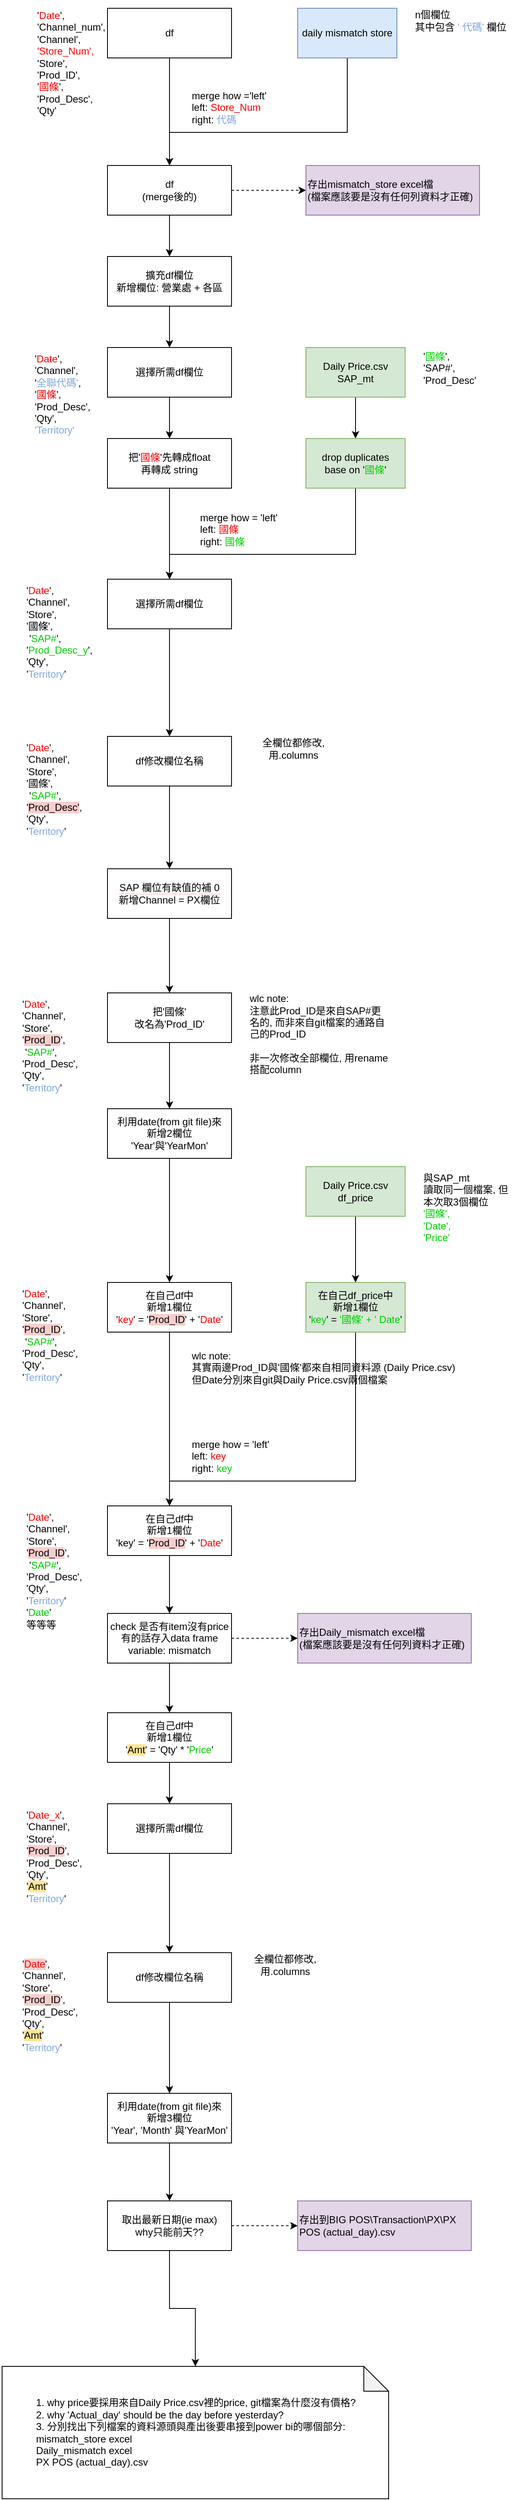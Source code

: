 <mxfile version="15.6.2" type="github">
  <diagram id="zrbfAotFL-TyWPudBQgr" name="Page-1">
    <mxGraphModel dx="782" dy="436" grid="1" gridSize="10" guides="1" tooltips="1" connect="1" arrows="1" fold="1" page="1" pageScale="1" pageWidth="850" pageHeight="1100" math="0" shadow="0">
      <root>
        <mxCell id="0" />
        <mxCell id="1" parent="0" />
        <mxCell id="fdrqG4z9VUzHYd8aUHgG-7" style="edgeStyle=orthogonalEdgeStyle;rounded=0;orthogonalLoop=1;jettySize=auto;html=1;entryX=0.5;entryY=0;entryDx=0;entryDy=0;fontSize=12;fontColor=#FF0000;" parent="1" source="fdrqG4z9VUzHYd8aUHgG-1" target="fdrqG4z9VUzHYd8aUHgG-3" edge="1">
          <mxGeometry relative="1" as="geometry" />
        </mxCell>
        <mxCell id="fdrqG4z9VUzHYd8aUHgG-1" value="&lt;blockquote&gt;df&lt;/blockquote&gt;" style="rounded=0;whiteSpace=wrap;html=1;" parent="1" vertex="1">
          <mxGeometry x="220" y="10" width="150" height="60" as="geometry" />
        </mxCell>
        <mxCell id="fdrqG4z9VUzHYd8aUHgG-18" style="edgeStyle=orthogonalEdgeStyle;rounded=0;orthogonalLoop=1;jettySize=auto;html=1;fontSize=12;fontColor=#000000;endArrow=classic;endFill=1;" parent="1" source="fdrqG4z9VUzHYd8aUHgG-2" target="fdrqG4z9VUzHYd8aUHgG-3" edge="1">
          <mxGeometry relative="1" as="geometry">
            <Array as="points">
              <mxPoint x="510" y="160" />
              <mxPoint x="295" y="160" />
            </Array>
          </mxGeometry>
        </mxCell>
        <mxCell id="fdrqG4z9VUzHYd8aUHgG-2" value="daily mismatch store" style="rounded=0;whiteSpace=wrap;html=1;fillColor=#dae8fc;strokeColor=#6c8ebf;" parent="1" vertex="1">
          <mxGeometry x="450" y="10" width="120" height="60" as="geometry" />
        </mxCell>
        <mxCell id="fdrqG4z9VUzHYd8aUHgG-12" style="edgeStyle=orthogonalEdgeStyle;rounded=0;orthogonalLoop=1;jettySize=auto;html=1;fontSize=12;fontColor=#000000;endArrow=classic;endFill=1;dashed=1;" parent="1" source="fdrqG4z9VUzHYd8aUHgG-3" target="fdrqG4z9VUzHYd8aUHgG-11" edge="1">
          <mxGeometry relative="1" as="geometry" />
        </mxCell>
        <mxCell id="fdrqG4z9VUzHYd8aUHgG-16" style="edgeStyle=orthogonalEdgeStyle;rounded=0;orthogonalLoop=1;jettySize=auto;html=1;entryX=0.5;entryY=0;entryDx=0;entryDy=0;fontSize=12;fontColor=#000000;endArrow=classic;endFill=1;" parent="1" source="fdrqG4z9VUzHYd8aUHgG-3" target="fdrqG4z9VUzHYd8aUHgG-15" edge="1">
          <mxGeometry relative="1" as="geometry" />
        </mxCell>
        <mxCell id="fdrqG4z9VUzHYd8aUHgG-3" value="df&lt;br&gt;(merge後的)" style="rounded=0;whiteSpace=wrap;html=1;" parent="1" vertex="1">
          <mxGeometry x="220" y="200" width="150" height="60" as="geometry" />
        </mxCell>
        <mxCell id="fdrqG4z9VUzHYd8aUHgG-4" value="&lt;blockquote&gt;&lt;font style=&quot;font-size: 12px&quot;&gt;&lt;font style=&quot;font-weight: normal ; font-size: 12px&quot;&gt;&#39;&lt;font color=&quot;#ff0000&quot;&gt;Date&lt;/font&gt;&#39;,&amp;nbsp;&lt;br&gt;&lt;/font&gt;&lt;/font&gt;&lt;font style=&quot;font-size: 12px&quot;&gt;&lt;font style=&quot;font-weight: normal ; font-size: 12px&quot;&gt;&#39;Channel_num&#39;,&lt;br&gt;&lt;/font&gt;&lt;/font&gt;&lt;font style=&quot;font-weight: normal ; font-size: 12px&quot;&gt;&#39;Channel&#39;,&lt;br&gt;&lt;/font&gt;&lt;font style=&quot;font-weight: normal ; font-size: 12px&quot;&gt;&lt;font color=&quot;#ff0000&quot;&gt;&#39;Store_Num&#39;,&lt;/font&gt;&lt;br&gt;&lt;/font&gt;&lt;font style=&quot;font-weight: normal ; font-size: 12px&quot;&gt;&#39;Store&#39;,&lt;br&gt;&lt;/font&gt;&lt;font style=&quot;font-weight: normal ; font-size: 12px&quot;&gt;&#39;Prod_ID&#39;,&lt;br&gt;&lt;/font&gt;&lt;font style=&quot;font-weight: normal ; font-size: 12px&quot;&gt;&#39;&lt;font color=&quot;#ff0000&quot;&gt;國條&lt;/font&gt;&#39;,&lt;br&gt;&lt;/font&gt;&lt;font style=&quot;font-weight: normal ; font-size: 12px&quot;&gt;&#39;Prod_Desc&#39;,&lt;br&gt;&lt;/font&gt;&lt;font style=&quot;font-weight: normal ; font-size: 12px&quot;&gt;&#39;Qty&#39;&lt;/font&gt;&lt;/blockquote&gt;" style="text;html=1;strokeColor=none;fillColor=none;spacing=5;spacingTop=-20;whiteSpace=wrap;overflow=hidden;rounded=0;align=left;" parent="1" vertex="1">
          <mxGeometry x="90" y="10" width="190" height="140" as="geometry" />
        </mxCell>
        <mxCell id="fdrqG4z9VUzHYd8aUHgG-9" value="merge how =&#39;left&#39;&lt;br&gt;left: &lt;font color=&quot;#ff0000&quot;&gt;Store_Num&lt;/font&gt;&amp;nbsp;&lt;br&gt;right: &lt;font color=&quot;#7ea6e0&quot;&gt;代碼&lt;/font&gt;" style="text;html=1;strokeColor=none;fillColor=none;align=left;verticalAlign=middle;whiteSpace=wrap;rounded=0;fontSize=12;fontColor=#000000;labelBackgroundColor=default;" parent="1" vertex="1">
          <mxGeometry x="320" y="110" width="130" height="40" as="geometry" />
        </mxCell>
        <mxCell id="fdrqG4z9VUzHYd8aUHgG-11" value="存出mismatch_store excel檔&lt;br&gt;(檔案應該要是沒有任何列資料才正確)" style="rounded=0;whiteSpace=wrap;html=1;fontFamily=Helvetica;fontSize=12;align=left;strokeColor=#9673a6;fillColor=#e1d5e7;" parent="1" vertex="1">
          <mxGeometry x="460" y="200" width="210" height="60" as="geometry" />
        </mxCell>
        <mxCell id="fdrqG4z9VUzHYd8aUHgG-24" style="edgeStyle=orthogonalEdgeStyle;rounded=0;orthogonalLoop=1;jettySize=auto;html=1;entryX=0.5;entryY=0;entryDx=0;entryDy=0;fontSize=12;fontColor=#FF0000;endArrow=classic;endFill=1;" parent="1" source="fdrqG4z9VUzHYd8aUHgG-15" target="fdrqG4z9VUzHYd8aUHgG-23" edge="1">
          <mxGeometry relative="1" as="geometry" />
        </mxCell>
        <mxCell id="fdrqG4z9VUzHYd8aUHgG-15" value="擴充df欄位&lt;br&gt;新增欄位: 營業處 + 各區" style="rounded=0;whiteSpace=wrap;html=1;labelBackgroundColor=default;fontSize=12;fontColor=#000000;align=center;" parent="1" vertex="1">
          <mxGeometry x="220" y="310" width="150" height="60" as="geometry" />
        </mxCell>
        <mxCell id="fdrqG4z9VUzHYd8aUHgG-22" value="n個欄位&lt;br&gt;其中包含 &lt;font color=&quot;#7ea6e0&quot;&gt;&#39; 代碼&#39;&lt;/font&gt; 欄位" style="text;html=1;strokeColor=none;fillColor=none;align=left;verticalAlign=middle;whiteSpace=wrap;rounded=0;labelBackgroundColor=default;fontSize=12;fontColor=#000000;" parent="1" vertex="1">
          <mxGeometry x="590" y="10" width="140" height="30" as="geometry" />
        </mxCell>
        <mxCell id="fdrqG4z9VUzHYd8aUHgG-33" style="edgeStyle=orthogonalEdgeStyle;rounded=0;orthogonalLoop=1;jettySize=auto;html=1;fontSize=12;fontColor=#000000;endArrow=classic;endFill=1;" parent="1" source="fdrqG4z9VUzHYd8aUHgG-23" target="fdrqG4z9VUzHYd8aUHgG-32" edge="1">
          <mxGeometry relative="1" as="geometry" />
        </mxCell>
        <mxCell id="fdrqG4z9VUzHYd8aUHgG-23" value="&lt;font color=&quot;#000000&quot;&gt;選擇所需df欄位&lt;br&gt;&lt;/font&gt;" style="rounded=0;whiteSpace=wrap;html=1;labelBackgroundColor=default;fontSize=12;fontColor=#FF0000;align=center;" parent="1" vertex="1">
          <mxGeometry x="220" y="420" width="150" height="60" as="geometry" />
        </mxCell>
        <mxCell id="fdrqG4z9VUzHYd8aUHgG-27" value="&#39;&lt;font color=&quot;#ff0000&quot;&gt;Date&lt;/font&gt;&#39;, &#39;Channel&#39;, &#39;&lt;font color=&quot;#7ea6e0&quot;&gt;全聯代碼&#39;&lt;/font&gt;, &#39;&lt;font color=&quot;#ff0000&quot;&gt;國條&lt;/font&gt;&#39;, &#39;Prod_Desc&#39;, &#39;Qty&#39;, &lt;font color=&quot;#7ea6e0&quot;&gt;&#39;Territory&#39;&lt;/font&gt;" style="text;html=1;strokeColor=none;fillColor=none;align=left;verticalAlign=top;whiteSpace=wrap;rounded=0;labelBackgroundColor=default;fontSize=12;fontColor=#000000;" parent="1" vertex="1">
          <mxGeometry x="130" y="420" width="60" height="130" as="geometry" />
        </mxCell>
        <mxCell id="fdrqG4z9VUzHYd8aUHgG-31" style="edgeStyle=orthogonalEdgeStyle;rounded=0;orthogonalLoop=1;jettySize=auto;html=1;entryX=0.5;entryY=0;entryDx=0;entryDy=0;fontSize=12;fontColor=#000000;endArrow=classic;endFill=1;" parent="1" source="fdrqG4z9VUzHYd8aUHgG-28" target="fdrqG4z9VUzHYd8aUHgG-30" edge="1">
          <mxGeometry relative="1" as="geometry" />
        </mxCell>
        <mxCell id="fdrqG4z9VUzHYd8aUHgG-28" value="&lt;font&gt;Daily Price.csv&lt;br&gt;&lt;/font&gt;&lt;div&gt;&lt;span&gt;&lt;font&gt;SAP_mt&lt;/font&gt;&lt;/span&gt;&lt;/div&gt;" style="rounded=0;whiteSpace=wrap;html=1;labelBackgroundColor=none;fontSize=12;align=center;verticalAlign=middle;strokeColor=#82b366;fillColor=#d5e8d4;fontColor=#000000;" parent="1" vertex="1">
          <mxGeometry x="460" y="420" width="120" height="60" as="geometry" />
        </mxCell>
        <mxCell id="fdrqG4z9VUzHYd8aUHgG-29" value="&#39;&lt;font color=&quot;#00cc00&quot;&gt;國條&lt;/font&gt;&#39;, &#39;SAP#&#39;, &#39;Prod_Desc&#39;" style="text;html=1;strokeColor=none;fillColor=none;align=left;verticalAlign=middle;whiteSpace=wrap;rounded=0;labelBackgroundColor=none;fontSize=12;fontColor=#000000;" parent="1" vertex="1">
          <mxGeometry x="600" y="430" width="60" height="30" as="geometry" />
        </mxCell>
        <mxCell id="fdrqG4z9VUzHYd8aUHgG-37" style="edgeStyle=orthogonalEdgeStyle;rounded=0;orthogonalLoop=1;jettySize=auto;html=1;fontSize=12;fontColor=#FF0000;endArrow=classic;endFill=1;entryX=0.5;entryY=0;entryDx=0;entryDy=0;" parent="1" source="fdrqG4z9VUzHYd8aUHgG-30" target="fdrqG4z9VUzHYd8aUHgG-34" edge="1">
          <mxGeometry relative="1" as="geometry">
            <mxPoint x="520" y="680.0" as="targetPoint" />
            <Array as="points">
              <mxPoint x="520" y="670" />
              <mxPoint x="295" y="670" />
            </Array>
          </mxGeometry>
        </mxCell>
        <mxCell id="fdrqG4z9VUzHYd8aUHgG-30" value="drop duplicates&lt;br&gt;base on &#39;&lt;font color=&quot;#00cc00&quot;&gt;國條&lt;/font&gt;&#39;" style="rounded=0;whiteSpace=wrap;html=1;labelBackgroundColor=none;fontSize=12;strokeColor=#82b366;align=center;verticalAlign=middle;fillColor=#d5e8d4;" parent="1" vertex="1">
          <mxGeometry x="460" y="530" width="120" height="60" as="geometry" />
        </mxCell>
        <mxCell id="fdrqG4z9VUzHYd8aUHgG-36" style="edgeStyle=orthogonalEdgeStyle;rounded=0;orthogonalLoop=1;jettySize=auto;html=1;entryX=0.5;entryY=0;entryDx=0;entryDy=0;fontSize=12;fontColor=#FF0000;endArrow=classic;endFill=1;" parent="1" source="fdrqG4z9VUzHYd8aUHgG-32" target="fdrqG4z9VUzHYd8aUHgG-34" edge="1">
          <mxGeometry relative="1" as="geometry" />
        </mxCell>
        <mxCell id="fdrqG4z9VUzHYd8aUHgG-32" value="&lt;font color=&quot;#000000&quot;&gt;把&#39;&lt;/font&gt;&lt;font color=&quot;#ff0000&quot;&gt;國條&lt;/font&gt;&lt;font color=&quot;#000000&quot;&gt;&#39;先轉成float&lt;br&gt;再轉成 string&lt;/font&gt;" style="rounded=0;whiteSpace=wrap;html=1;labelBackgroundColor=none;fontSize=12;fontColor=#00CC00;strokeColor=default;align=center;verticalAlign=middle;" parent="1" vertex="1">
          <mxGeometry x="220" y="530" width="150" height="60" as="geometry" />
        </mxCell>
        <mxCell id="fdrqG4z9VUzHYd8aUHgG-43" style="edgeStyle=orthogonalEdgeStyle;rounded=0;orthogonalLoop=1;jettySize=auto;html=1;fontSize=12;fontColor=#7EA6E0;endArrow=classic;endFill=1;" parent="1" source="fdrqG4z9VUzHYd8aUHgG-34" target="fdrqG4z9VUzHYd8aUHgG-42" edge="1">
          <mxGeometry relative="1" as="geometry" />
        </mxCell>
        <mxCell id="fdrqG4z9VUzHYd8aUHgG-34" value="&lt;span style=&quot;color: rgb(0 , 0 , 0)&quot;&gt;選擇所需df欄位&lt;/span&gt;" style="rounded=0;whiteSpace=wrap;html=1;labelBackgroundColor=none;fontSize=12;fontColor=#FF0000;strokeColor=default;align=center;verticalAlign=middle;" parent="1" vertex="1">
          <mxGeometry x="220" y="700" width="150" height="60" as="geometry" />
        </mxCell>
        <mxCell id="fdrqG4z9VUzHYd8aUHgG-35" value="merge how = &#39;left&#39;&lt;br&gt;left: &lt;font color=&quot;#ff0000&quot;&gt;國條&lt;/font&gt;&amp;nbsp;&lt;br&gt;right: &lt;font color=&quot;#00cc00&quot;&gt;國條&lt;/font&gt;" style="text;html=1;strokeColor=none;fillColor=none;align=left;verticalAlign=middle;whiteSpace=wrap;rounded=0;fontSize=12;fontColor=#000000;labelBackgroundColor=default;" parent="1" vertex="1">
          <mxGeometry x="330" y="620" width="130" height="40" as="geometry" />
        </mxCell>
        <mxCell id="fdrqG4z9VUzHYd8aUHgG-38" value="&lt;div&gt;&lt;font color=&quot;#000000&quot;&gt;&#39;&lt;/font&gt;&lt;font color=&quot;#ff0000&quot;&gt;Date&lt;/font&gt;&lt;font color=&quot;#000000&quot;&gt;&#39;, &#39;Channel&#39;, &#39;Store&#39;,&lt;/font&gt;&lt;/div&gt;&lt;div&gt;&lt;font color=&quot;#000000&quot;&gt;&#39;國條&#39;,&lt;/font&gt;&lt;span style=&quot;color: rgb(0 , 0 , 0)&quot;&gt;&amp;nbsp; &amp;nbsp; &amp;nbsp; &amp;nbsp;&#39;&lt;/span&gt;SAP#&lt;span style=&quot;color: rgb(0 , 0 , 0)&quot;&gt;&#39;, &#39;&lt;/span&gt;Prod_Desc_y&lt;span style=&quot;color: rgb(0 , 0 , 0)&quot;&gt;&#39;, &#39;Qty&#39;,&lt;/span&gt;&lt;/div&gt;&lt;div&gt;&lt;span style=&quot;color: rgb(0 , 0 , 0)&quot;&gt;&#39;&lt;/span&gt;&lt;font color=&quot;#7ea6e0&quot;&gt;Territory&lt;/font&gt;&lt;span style=&quot;color: rgb(0 , 0 , 0)&quot;&gt;&#39;&lt;/span&gt;&lt;/div&gt;" style="text;html=1;strokeColor=none;fillColor=none;align=left;verticalAlign=top;whiteSpace=wrap;rounded=0;labelBackgroundColor=none;fontSize=12;fontColor=#00CC00;" parent="1" vertex="1">
          <mxGeometry x="120" y="700" width="90" height="130" as="geometry" />
        </mxCell>
        <mxCell id="fdrqG4z9VUzHYd8aUHgG-46" style="edgeStyle=orthogonalEdgeStyle;rounded=0;orthogonalLoop=1;jettySize=auto;html=1;entryX=0.5;entryY=0;entryDx=0;entryDy=0;fontSize=12;fontColor=#000000;endArrow=classic;endFill=1;" parent="1" source="fdrqG4z9VUzHYd8aUHgG-42" target="fdrqG4z9VUzHYd8aUHgG-45" edge="1">
          <mxGeometry relative="1" as="geometry" />
        </mxCell>
        <mxCell id="fdrqG4z9VUzHYd8aUHgG-42" value="&lt;span style=&quot;color: rgb(0 , 0 , 0)&quot;&gt;df修改欄位名稱&lt;/span&gt;" style="rounded=0;whiteSpace=wrap;html=1;labelBackgroundColor=none;fontSize=12;fontColor=#FF0000;strokeColor=default;align=center;verticalAlign=middle;" parent="1" vertex="1">
          <mxGeometry x="220" y="890" width="150" height="60" as="geometry" />
        </mxCell>
        <mxCell id="fdrqG4z9VUzHYd8aUHgG-44" value="&lt;div&gt;&lt;font color=&quot;#000000&quot;&gt;&#39;&lt;/font&gt;&lt;font color=&quot;#ff0000&quot;&gt;Date&lt;/font&gt;&lt;font color=&quot;#000000&quot;&gt;&#39;, &#39;Channel&#39;, &#39;Store&#39;,&lt;/font&gt;&lt;/div&gt;&lt;div&gt;&lt;font color=&quot;#000000&quot;&gt;&#39;國條&#39;,&lt;/font&gt;&lt;span style=&quot;color: rgb(0 , 0 , 0)&quot;&gt;&amp;nbsp; &amp;nbsp; &amp;nbsp; &amp;nbsp;&#39;&lt;/span&gt;SAP#&lt;span style=&quot;color: rgb(0 , 0 , 0)&quot;&gt;&#39;, &#39;&lt;/span&gt;&lt;font color=&quot;#000000&quot; style=&quot;background-color: rgb(248 , 206 , 204)&quot;&gt;Prod_Desc&lt;/font&gt;&lt;span style=&quot;color: rgb(0 , 0 , 0)&quot;&gt;&lt;span style=&quot;background-color: rgb(248 , 206 , 204)&quot;&gt;&#39;&lt;/span&gt;, &#39;Qty&#39;,&lt;/span&gt;&lt;/div&gt;&lt;div&gt;&lt;span style=&quot;color: rgb(0 , 0 , 0)&quot;&gt;&#39;&lt;/span&gt;&lt;font color=&quot;#7ea6e0&quot;&gt;Territory&lt;/font&gt;&lt;span style=&quot;color: rgb(0 , 0 , 0)&quot;&gt;&#39;&lt;/span&gt;&lt;/div&gt;" style="text;html=1;strokeColor=none;fillColor=none;align=left;verticalAlign=top;whiteSpace=wrap;rounded=0;labelBackgroundColor=none;fontSize=12;fontColor=#00CC00;" parent="1" vertex="1">
          <mxGeometry x="120" y="890" width="90" height="130" as="geometry" />
        </mxCell>
        <mxCell id="fdrqG4z9VUzHYd8aUHgG-50" style="edgeStyle=orthogonalEdgeStyle;rounded=0;orthogonalLoop=1;jettySize=auto;html=1;fontSize=12;fontColor=#000000;endArrow=classic;endFill=1;" parent="1" source="fdrqG4z9VUzHYd8aUHgG-45" target="fdrqG4z9VUzHYd8aUHgG-48" edge="1">
          <mxGeometry relative="1" as="geometry" />
        </mxCell>
        <mxCell id="fdrqG4z9VUzHYd8aUHgG-45" value="&lt;span style=&quot;background-color: rgb(255 , 255 , 255)&quot;&gt;SAP 欄位有缺值的補 0&lt;br&gt;新增Channel = PX欄位&lt;br&gt;&lt;/span&gt;" style="rounded=0;whiteSpace=wrap;html=1;labelBackgroundColor=#F8CECC;fontSize=12;fontColor=#000000;strokeColor=default;align=center;verticalAlign=middle;" parent="1" vertex="1">
          <mxGeometry x="220" y="1050" width="150" height="60" as="geometry" />
        </mxCell>
        <mxCell id="oJDjE2ayRvZ6iTE7Mp0_-5" style="edgeStyle=orthogonalEdgeStyle;rounded=0;orthogonalLoop=1;jettySize=auto;html=1;entryX=0.5;entryY=0;entryDx=0;entryDy=0;fontSize=12;fontColor=#000000;endArrow=classic;endFill=1;" parent="1" source="fdrqG4z9VUzHYd8aUHgG-48" target="oJDjE2ayRvZ6iTE7Mp0_-4" edge="1">
          <mxGeometry relative="1" as="geometry" />
        </mxCell>
        <mxCell id="fdrqG4z9VUzHYd8aUHgG-48" value="&lt;span style=&quot;&quot;&gt;把&#39;國條&#39;&lt;br&gt;改名為&#39;Prod_ID&#39;&lt;/span&gt;" style="rounded=0;whiteSpace=wrap;html=1;labelBackgroundColor=none;fontSize=12;fontColor=#000000;strokeColor=default;align=center;verticalAlign=middle;" parent="1" vertex="1">
          <mxGeometry x="220" y="1200" width="150" height="60" as="geometry" />
        </mxCell>
        <mxCell id="fdrqG4z9VUzHYd8aUHgG-49" value="&lt;div&gt;&lt;font color=&quot;#000000&quot;&gt;&#39;&lt;/font&gt;&lt;font color=&quot;#ff0000&quot;&gt;Date&lt;/font&gt;&lt;font color=&quot;#000000&quot;&gt;&#39;, &#39;Channel&#39;, &#39;Store&#39;,&lt;/font&gt;&lt;/div&gt;&lt;div&gt;&lt;font color=&quot;#000000&quot;&gt;&#39;&lt;span style=&quot;background-color: rgb(248 , 206 , 204)&quot;&gt;Prod_ID&lt;/span&gt;&#39;,&lt;/font&gt;&lt;span style=&quot;color: rgb(0 , 0 , 0)&quot;&gt;&amp;nbsp; &amp;nbsp; &amp;nbsp; &amp;nbsp;&#39;&lt;/span&gt;SAP#&lt;span style=&quot;color: rgb(0 , 0 , 0)&quot;&gt;&#39;, &#39;&lt;/span&gt;&lt;font color=&quot;#000000&quot; style=&quot;background-color: rgb(255 , 255 , 255)&quot;&gt;Prod_Desc&lt;/font&gt;&lt;span style=&quot;color: rgb(0 , 0 , 0)&quot;&gt;&lt;span style=&quot;background-color: rgb(255 , 255 , 255)&quot;&gt;&#39;&lt;/span&gt;, &#39;Qty&#39;,&lt;/span&gt;&lt;/div&gt;&lt;div&gt;&lt;span style=&quot;color: rgb(0 , 0 , 0)&quot;&gt;&#39;&lt;/span&gt;&lt;font color=&quot;#7ea6e0&quot;&gt;Territory&lt;/font&gt;&lt;span style=&quot;color: rgb(0 , 0 , 0)&quot;&gt;&#39;&lt;/span&gt;&lt;/div&gt;" style="text;html=1;strokeColor=none;fillColor=none;align=left;verticalAlign=top;whiteSpace=wrap;rounded=0;labelBackgroundColor=none;fontSize=12;fontColor=#00CC00;" parent="1" vertex="1">
          <mxGeometry x="115" y="1200" width="90" height="130" as="geometry" />
        </mxCell>
        <mxCell id="oJDjE2ayRvZ6iTE7Mp0_-1" value="wlc note:&lt;br&gt;注意此Prod_ID是來自SAP#更名的, 而非來自git檔案的通路自己的Prod_ID&lt;br&gt;&lt;br&gt;非一次修改全部欄位, 用rename搭配column" style="text;html=1;strokeColor=none;fillColor=none;align=left;verticalAlign=middle;whiteSpace=wrap;rounded=0;labelBackgroundColor=none;fontSize=12;fontColor=#000000;" parent="1" vertex="1">
          <mxGeometry x="390" y="1220" width="170" height="60" as="geometry" />
        </mxCell>
        <mxCell id="oJDjE2ayRvZ6iTE7Mp0_-11" style="edgeStyle=orthogonalEdgeStyle;rounded=0;orthogonalLoop=1;jettySize=auto;html=1;entryX=0.5;entryY=0;entryDx=0;entryDy=0;fontSize=12;fontColor=#00CC00;endArrow=classic;endFill=1;" parent="1" source="oJDjE2ayRvZ6iTE7Mp0_-4" target="oJDjE2ayRvZ6iTE7Mp0_-10" edge="1">
          <mxGeometry relative="1" as="geometry" />
        </mxCell>
        <mxCell id="oJDjE2ayRvZ6iTE7Mp0_-4" value="利用date(from git file)來&lt;br&gt;新增2欄位&lt;br&gt;&#39;Year&#39;與&#39;YearMon&#39;" style="rounded=0;whiteSpace=wrap;html=1;labelBackgroundColor=none;fontSize=12;fontColor=#000000;strokeColor=default;align=center;verticalAlign=middle;" parent="1" vertex="1">
          <mxGeometry x="220" y="1340" width="150" height="60" as="geometry" />
        </mxCell>
        <mxCell id="oJDjE2ayRvZ6iTE7Mp0_-9" style="edgeStyle=orthogonalEdgeStyle;rounded=0;orthogonalLoop=1;jettySize=auto;html=1;entryX=0.5;entryY=0;entryDx=0;entryDy=0;fontSize=12;fontColor=#00CC00;endArrow=classic;endFill=1;" parent="1" source="oJDjE2ayRvZ6iTE7Mp0_-6" target="oJDjE2ayRvZ6iTE7Mp0_-8" edge="1">
          <mxGeometry relative="1" as="geometry" />
        </mxCell>
        <mxCell id="oJDjE2ayRvZ6iTE7Mp0_-6" value="&lt;font&gt;Daily Price.csv&lt;br&gt;&lt;/font&gt;&lt;div&gt;df_price&lt;/div&gt;" style="rounded=0;whiteSpace=wrap;html=1;labelBackgroundColor=none;fontSize=12;align=center;verticalAlign=middle;strokeColor=#82b366;fillColor=#d5e8d4;fontColor=#000000;" parent="1" vertex="1">
          <mxGeometry x="460" y="1410" width="120" height="60" as="geometry" />
        </mxCell>
        <mxCell id="oJDjE2ayRvZ6iTE7Mp0_-7" value="與SAP_mt&lt;br&gt;&lt;div&gt;&lt;span&gt;讀取同一個檔案, 但本次取3個欄位&lt;/span&gt;&lt;/div&gt;&lt;div&gt;&lt;font color=&quot;#00cc00&quot;&gt;&#39;國條&#39;,&lt;/font&gt;&lt;/div&gt;&lt;div&gt;&lt;font color=&quot;#00cc00&quot;&gt;&#39;Date&#39;,&lt;/font&gt;&lt;/div&gt;&lt;div&gt;&lt;font color=&quot;#00cc00&quot;&gt;&#39;Price&#39;&lt;/font&gt;&lt;br&gt;&lt;/div&gt;" style="text;html=1;strokeColor=none;fillColor=none;align=left;verticalAlign=top;whiteSpace=wrap;rounded=0;labelBackgroundColor=none;fontSize=12;fontColor=#000000;" parent="1" vertex="1">
          <mxGeometry x="600" y="1410" width="110" height="90" as="geometry" />
        </mxCell>
        <mxCell id="oJDjE2ayRvZ6iTE7Mp0_-17" style="edgeStyle=orthogonalEdgeStyle;rounded=0;orthogonalLoop=1;jettySize=auto;html=1;entryX=0.5;entryY=0;entryDx=0;entryDy=0;fontSize=12;fontColor=#FF0000;endArrow=classic;endFill=1;" parent="1" source="oJDjE2ayRvZ6iTE7Mp0_-8" target="oJDjE2ayRvZ6iTE7Mp0_-15" edge="1">
          <mxGeometry relative="1" as="geometry">
            <Array as="points">
              <mxPoint x="520" y="1790" />
              <mxPoint x="295" y="1790" />
            </Array>
          </mxGeometry>
        </mxCell>
        <mxCell id="oJDjE2ayRvZ6iTE7Mp0_-8" value="在自己df_price中&lt;br&gt;新增1欄位&lt;br&gt;&#39;&lt;font color=&quot;#00cc00&quot;&gt;key&lt;/font&gt;&#39; = &lt;font color=&quot;#00cc00&quot;&gt;&#39;國條&#39; + &#39; Date&lt;/font&gt;&#39;" style="rounded=0;whiteSpace=wrap;html=1;labelBackgroundColor=none;fontSize=12;align=center;verticalAlign=middle;strokeColor=#82b366;fillColor=#d5e8d4;fontColor=#000000;" parent="1" vertex="1">
          <mxGeometry x="460" y="1550" width="120" height="60" as="geometry" />
        </mxCell>
        <mxCell id="oJDjE2ayRvZ6iTE7Mp0_-16" style="edgeStyle=orthogonalEdgeStyle;rounded=0;orthogonalLoop=1;jettySize=auto;html=1;fontSize=12;fontColor=#FF0000;endArrow=classic;endFill=1;" parent="1" source="oJDjE2ayRvZ6iTE7Mp0_-10" target="oJDjE2ayRvZ6iTE7Mp0_-15" edge="1">
          <mxGeometry relative="1" as="geometry" />
        </mxCell>
        <mxCell id="oJDjE2ayRvZ6iTE7Mp0_-10" value="在自己df中&lt;br&gt;新增1欄位&lt;br&gt;&#39;&lt;font color=&quot;#ff0000&quot;&gt;key&lt;/font&gt;&#39; = &#39;&lt;span style=&quot;background-color: rgb(248 , 206 , 204)&quot;&gt;Prod_ID&lt;/span&gt;&#39; + &#39;&lt;font color=&quot;#ff0000&quot;&gt;Date&lt;/font&gt;&#39;" style="rounded=0;whiteSpace=wrap;html=1;labelBackgroundColor=none;fontSize=12;fontColor=#000000;strokeColor=default;align=center;verticalAlign=middle;" parent="1" vertex="1">
          <mxGeometry x="220" y="1550" width="150" height="60" as="geometry" />
        </mxCell>
        <mxCell id="oJDjE2ayRvZ6iTE7Mp0_-12" value="&lt;div&gt;&lt;font color=&quot;#000000&quot;&gt;&#39;&lt;/font&gt;&lt;font color=&quot;#ff0000&quot;&gt;Date&lt;/font&gt;&lt;font color=&quot;#000000&quot;&gt;&#39;, &#39;Channel&#39;, &#39;Store&#39;,&lt;/font&gt;&lt;/div&gt;&lt;div&gt;&lt;font color=&quot;#000000&quot;&gt;&#39;&lt;span style=&quot;background-color: rgb(248 , 206 , 204)&quot;&gt;Prod_ID&lt;/span&gt;&#39;,&lt;/font&gt;&lt;span style=&quot;color: rgb(0 , 0 , 0)&quot;&gt;&amp;nbsp; &amp;nbsp; &amp;nbsp; &amp;nbsp;&#39;&lt;/span&gt;SAP#&lt;span style=&quot;color: rgb(0 , 0 , 0)&quot;&gt;&#39;, &#39;&lt;/span&gt;&lt;font color=&quot;#000000&quot; style=&quot;background-color: rgb(255 , 255 , 255)&quot;&gt;Prod_Desc&lt;/font&gt;&lt;span style=&quot;color: rgb(0 , 0 , 0)&quot;&gt;&lt;span style=&quot;background-color: rgb(255 , 255 , 255)&quot;&gt;&#39;&lt;/span&gt;, &#39;Qty&#39;,&lt;/span&gt;&lt;/div&gt;&lt;div&gt;&lt;span style=&quot;color: rgb(0 , 0 , 0)&quot;&gt;&#39;&lt;/span&gt;&lt;font color=&quot;#7ea6e0&quot;&gt;Territory&lt;/font&gt;&lt;span style=&quot;color: rgb(0 , 0 , 0)&quot;&gt;&#39;&lt;/span&gt;&lt;/div&gt;" style="text;html=1;strokeColor=none;fillColor=none;align=left;verticalAlign=top;whiteSpace=wrap;rounded=0;labelBackgroundColor=none;fontSize=12;fontColor=#00CC00;" parent="1" vertex="1">
          <mxGeometry x="115" y="1550" width="90" height="130" as="geometry" />
        </mxCell>
        <mxCell id="oJDjE2ayRvZ6iTE7Mp0_-14" value="wlc note:&lt;br&gt;其實兩邊Prod_ID與&#39;國條&#39;都來自相同資料源 (Daily Price.csv)&lt;br&gt;但Date分別來自git與Daily Price.csv兩個檔案" style="text;html=1;strokeColor=none;fillColor=none;align=left;verticalAlign=top;whiteSpace=wrap;rounded=0;labelBackgroundColor=none;fontSize=12;fontColor=#000000;" parent="1" vertex="1">
          <mxGeometry x="320" y="1625" width="365" height="50" as="geometry" />
        </mxCell>
        <mxCell id="oJDjE2ayRvZ6iTE7Mp0_-22" style="edgeStyle=orthogonalEdgeStyle;rounded=0;orthogonalLoop=1;jettySize=auto;html=1;entryX=0.5;entryY=0;entryDx=0;entryDy=0;fontSize=12;fontColor=#00CC00;endArrow=classic;endFill=1;" parent="1" source="oJDjE2ayRvZ6iTE7Mp0_-15" target="oJDjE2ayRvZ6iTE7Mp0_-19" edge="1">
          <mxGeometry relative="1" as="geometry" />
        </mxCell>
        <mxCell id="oJDjE2ayRvZ6iTE7Mp0_-15" value="在自己df中&lt;br&gt;新增1欄位&lt;br&gt;&#39;key&#39; = &#39;&lt;span style=&quot;background-color: rgb(248 , 206 , 204)&quot;&gt;Prod_ID&lt;/span&gt;&#39; + &#39;&lt;font color=&quot;#ff0000&quot;&gt;Date&lt;/font&gt;&#39;" style="rounded=0;whiteSpace=wrap;html=1;labelBackgroundColor=none;fontSize=12;fontColor=#000000;strokeColor=default;align=center;verticalAlign=middle;" parent="1" vertex="1">
          <mxGeometry x="220" y="1820" width="150" height="60" as="geometry" />
        </mxCell>
        <mxCell id="oJDjE2ayRvZ6iTE7Mp0_-18" value="merge how = &#39;left&#39;&lt;br&gt;left: &lt;font color=&quot;#ff0000&quot;&gt;key&amp;nbsp;&lt;/font&gt;&lt;br&gt;right: &lt;font color=&quot;#00cc00&quot;&gt;key&lt;/font&gt;" style="text;html=1;strokeColor=none;fillColor=none;align=left;verticalAlign=middle;whiteSpace=wrap;rounded=0;fontSize=12;fontColor=#000000;labelBackgroundColor=default;" parent="1" vertex="1">
          <mxGeometry x="320" y="1740" width="130" height="40" as="geometry" />
        </mxCell>
        <mxCell id="oJDjE2ayRvZ6iTE7Mp0_-21" style="edgeStyle=orthogonalEdgeStyle;rounded=0;orthogonalLoop=1;jettySize=auto;html=1;entryX=0;entryY=0.5;entryDx=0;entryDy=0;fontSize=12;fontColor=#00CC00;endArrow=classic;endFill=1;dashed=1;" parent="1" source="oJDjE2ayRvZ6iTE7Mp0_-19" target="oJDjE2ayRvZ6iTE7Mp0_-20" edge="1">
          <mxGeometry relative="1" as="geometry" />
        </mxCell>
        <mxCell id="oJDjE2ayRvZ6iTE7Mp0_-24" style="edgeStyle=orthogonalEdgeStyle;rounded=0;orthogonalLoop=1;jettySize=auto;html=1;entryX=0.5;entryY=0;entryDx=0;entryDy=0;fontSize=12;fontColor=#00CC00;endArrow=classic;endFill=1;" parent="1" source="oJDjE2ayRvZ6iTE7Mp0_-19" target="oJDjE2ayRvZ6iTE7Mp0_-23" edge="1">
          <mxGeometry relative="1" as="geometry" />
        </mxCell>
        <mxCell id="oJDjE2ayRvZ6iTE7Mp0_-19" value="check 是否有item沒有price&lt;br&gt;有的話存入data frame variable: mismatch" style="rounded=0;whiteSpace=wrap;html=1;labelBackgroundColor=none;fontSize=12;fontColor=#000000;strokeColor=default;align=center;verticalAlign=middle;" parent="1" vertex="1">
          <mxGeometry x="220" y="1950" width="150" height="60" as="geometry" />
        </mxCell>
        <mxCell id="oJDjE2ayRvZ6iTE7Mp0_-20" value="存出Daily_mismatch excel檔&lt;br&gt;(檔案應該要是沒有任何列資料才正確)" style="rounded=0;whiteSpace=wrap;html=1;fontFamily=Helvetica;fontSize=12;align=left;strokeColor=#9673a6;fillColor=#e1d5e7;" parent="1" vertex="1">
          <mxGeometry x="450" y="1950" width="210" height="60" as="geometry" />
        </mxCell>
        <mxCell id="oJDjE2ayRvZ6iTE7Mp0_-26" style="edgeStyle=orthogonalEdgeStyle;rounded=0;orthogonalLoop=1;jettySize=auto;html=1;entryX=0.5;entryY=0;entryDx=0;entryDy=0;fontSize=12;fontColor=#00CC00;endArrow=classic;endFill=1;" parent="1" source="oJDjE2ayRvZ6iTE7Mp0_-23" target="oJDjE2ayRvZ6iTE7Mp0_-25" edge="1">
          <mxGeometry relative="1" as="geometry" />
        </mxCell>
        <mxCell id="oJDjE2ayRvZ6iTE7Mp0_-23" value="在自己df中&lt;br&gt;新增1欄位&lt;br&gt;&#39;&lt;span style=&quot;background-color: rgb(255 , 229 , 153)&quot;&gt;Amt&lt;/span&gt;&#39; = &#39;Qty&#39; * &#39;&lt;font color=&quot;#00cc00&quot;&gt;Price&lt;/font&gt;&#39;" style="rounded=0;whiteSpace=wrap;html=1;labelBackgroundColor=none;fontSize=12;fontColor=#000000;strokeColor=default;align=center;verticalAlign=middle;" parent="1" vertex="1">
          <mxGeometry x="220" y="2070" width="150" height="60" as="geometry" />
        </mxCell>
        <mxCell id="oJDjE2ayRvZ6iTE7Mp0_-30" style="edgeStyle=orthogonalEdgeStyle;rounded=0;orthogonalLoop=1;jettySize=auto;html=1;entryX=0.5;entryY=0;entryDx=0;entryDy=0;fontSize=12;fontColor=#FFE599;endArrow=classic;endFill=1;" parent="1" source="oJDjE2ayRvZ6iTE7Mp0_-25" target="oJDjE2ayRvZ6iTE7Mp0_-29" edge="1">
          <mxGeometry relative="1" as="geometry" />
        </mxCell>
        <mxCell id="oJDjE2ayRvZ6iTE7Mp0_-25" value="選擇所需df欄位" style="rounded=0;whiteSpace=wrap;html=1;labelBackgroundColor=none;fontSize=12;fontColor=#000000;strokeColor=default;align=center;verticalAlign=middle;" parent="1" vertex="1">
          <mxGeometry x="220" y="2180" width="150" height="60" as="geometry" />
        </mxCell>
        <mxCell id="oJDjE2ayRvZ6iTE7Mp0_-27" value="&lt;div&gt;&lt;font color=&quot;#000000&quot;&gt;&#39;&lt;/font&gt;&lt;font color=&quot;#ff0000&quot;&gt;Date&lt;/font&gt;&lt;font color=&quot;#000000&quot;&gt;&#39;, &#39;Channel&#39;, &#39;Store&#39;,&lt;/font&gt;&lt;/div&gt;&lt;div&gt;&lt;font color=&quot;#000000&quot;&gt;&#39;&lt;span style=&quot;background-color: rgb(248 , 206 , 204)&quot;&gt;Prod_ID&lt;/span&gt;&#39;,&lt;/font&gt;&lt;span style=&quot;color: rgb(0 , 0 , 0)&quot;&gt;&amp;nbsp; &amp;nbsp; &amp;nbsp; &amp;nbsp;&#39;&lt;/span&gt;SAP#&lt;span style=&quot;color: rgb(0 , 0 , 0)&quot;&gt;&#39;, &#39;&lt;/span&gt;&lt;font color=&quot;#000000&quot; style=&quot;background-color: rgb(255 , 255 , 255)&quot;&gt;Prod_Desc&lt;/font&gt;&lt;span style=&quot;color: rgb(0 , 0 , 0)&quot;&gt;&lt;span style=&quot;background-color: rgb(255 , 255 , 255)&quot;&gt;&#39;&lt;/span&gt;, &#39;Qty&#39;,&lt;/span&gt;&lt;/div&gt;&lt;div&gt;&lt;span style=&quot;color: rgb(0 , 0 , 0)&quot;&gt;&#39;&lt;/span&gt;&lt;font color=&quot;#7ea6e0&quot;&gt;Territory&lt;/font&gt;&lt;span style=&quot;color: rgb(0 , 0 , 0)&quot;&gt;&#39;&lt;/span&gt;&lt;/div&gt;&lt;div&gt;&lt;span style=&quot;color: rgb(0 , 0 , 0)&quot;&gt;&#39;&lt;/span&gt;Date&lt;span style=&quot;color: rgb(0 , 0 , 0)&quot;&gt;&#39;&lt;/span&gt;&lt;/div&gt;&lt;div&gt;&lt;span style=&quot;color: rgb(0 , 0 , 0)&quot;&gt;等等等&lt;/span&gt;&lt;/div&gt;" style="text;html=1;strokeColor=none;fillColor=none;align=left;verticalAlign=top;whiteSpace=wrap;rounded=0;labelBackgroundColor=none;fontSize=12;fontColor=#00CC00;" parent="1" vertex="1">
          <mxGeometry x="120" y="1820" width="90" height="170" as="geometry" />
        </mxCell>
        <mxCell id="oJDjE2ayRvZ6iTE7Mp0_-28" value="&lt;div&gt;&lt;font color=&quot;#000000&quot;&gt;&#39;&lt;/font&gt;&lt;font color=&quot;#ff0000&quot;&gt;Date_x&lt;/font&gt;&lt;font color=&quot;#000000&quot;&gt;&#39;, &#39;Channel&#39;, &#39;Store&#39;,&lt;/font&gt;&lt;/div&gt;&lt;div&gt;&lt;font color=&quot;#000000&quot;&gt;&#39;&lt;span style=&quot;background-color: rgb(248 , 206 , 204)&quot;&gt;Prod_ID&lt;/span&gt;&#39;&lt;/font&gt;&lt;span style=&quot;color: rgb(0 , 0 , 0)&quot;&gt;, &#39;&lt;/span&gt;&lt;font color=&quot;#000000&quot; style=&quot;background-color: rgb(255 , 255 , 255)&quot;&gt;Prod_Desc&lt;/font&gt;&lt;span style=&quot;color: rgb(0 , 0 , 0)&quot;&gt;&lt;span style=&quot;background-color: rgb(255 , 255 , 255)&quot;&gt;&#39;&lt;/span&gt;, &#39;Qty&#39;,&lt;/span&gt;&lt;/div&gt;&lt;div&gt;&lt;span style=&quot;color: rgb(0 , 0 , 0)&quot;&gt;&#39;&lt;span style=&quot;background-color: rgb(255 , 229 , 153)&quot;&gt;Amt&lt;/span&gt;&#39;&lt;/span&gt;&lt;/div&gt;&lt;div&gt;&lt;span style=&quot;color: rgb(0 , 0 , 0)&quot;&gt;&#39;&lt;/span&gt;&lt;font color=&quot;#7ea6e0&quot;&gt;Territory&lt;/font&gt;&lt;span style=&quot;color: rgb(0 , 0 , 0)&quot;&gt;&#39;&lt;/span&gt;&lt;/div&gt;" style="text;html=1;strokeColor=none;fillColor=none;align=left;verticalAlign=top;whiteSpace=wrap;rounded=0;labelBackgroundColor=none;fontSize=12;fontColor=#00CC00;" parent="1" vertex="1">
          <mxGeometry x="120" y="2180" width="90" height="130" as="geometry" />
        </mxCell>
        <mxCell id="oJDjE2ayRvZ6iTE7Mp0_-37" style="edgeStyle=orthogonalEdgeStyle;rounded=0;orthogonalLoop=1;jettySize=auto;html=1;entryX=0.5;entryY=0;entryDx=0;entryDy=0;fontSize=12;fontColor=#000000;endArrow=classic;endFill=1;" parent="1" source="oJDjE2ayRvZ6iTE7Mp0_-29" target="oJDjE2ayRvZ6iTE7Mp0_-32" edge="1">
          <mxGeometry relative="1" as="geometry" />
        </mxCell>
        <mxCell id="oJDjE2ayRvZ6iTE7Mp0_-29" value="df修改欄位名稱" style="rounded=0;whiteSpace=wrap;html=1;labelBackgroundColor=none;fontSize=12;fontColor=#000000;strokeColor=default;align=center;verticalAlign=middle;" parent="1" vertex="1">
          <mxGeometry x="220" y="2360" width="150" height="60" as="geometry" />
        </mxCell>
        <mxCell id="oJDjE2ayRvZ6iTE7Mp0_-40" style="edgeStyle=orthogonalEdgeStyle;rounded=0;orthogonalLoop=1;jettySize=auto;html=1;entryX=0.5;entryY=0;entryDx=0;entryDy=0;fontSize=12;fontColor=#000000;endArrow=classic;endFill=1;" parent="1" source="oJDjE2ayRvZ6iTE7Mp0_-32" target="oJDjE2ayRvZ6iTE7Mp0_-39" edge="1">
          <mxGeometry relative="1" as="geometry" />
        </mxCell>
        <mxCell id="oJDjE2ayRvZ6iTE7Mp0_-32" value="利用date(from git file)來&lt;br&gt;新增3欄位&lt;br&gt;&#39;Year&#39;, &#39;Month&#39; 與&#39;YearMon&#39;" style="rounded=0;whiteSpace=wrap;html=1;labelBackgroundColor=none;fontSize=12;fontColor=#000000;strokeColor=default;align=center;verticalAlign=middle;" parent="1" vertex="1">
          <mxGeometry x="220" y="2530" width="150" height="60" as="geometry" />
        </mxCell>
        <mxCell id="oJDjE2ayRvZ6iTE7Mp0_-33" value="&lt;font color=&quot;#000000&quot;&gt;&lt;span style=&quot;&quot;&gt;全欄位都修改, 用.columns&lt;/span&gt;&lt;/font&gt;" style="text;html=1;strokeColor=none;fillColor=none;align=center;verticalAlign=middle;whiteSpace=wrap;rounded=0;labelBackgroundColor=none;fontSize=12;fontColor=#FFE599;" parent="1" vertex="1">
          <mxGeometry x="380" y="2360" width="110" height="30" as="geometry" />
        </mxCell>
        <mxCell id="oJDjE2ayRvZ6iTE7Mp0_-34" value="&lt;font color=&quot;#000000&quot;&gt;&lt;span style=&quot;&quot;&gt;全欄位都修改, 用.columns&lt;/span&gt;&lt;/font&gt;" style="text;html=1;strokeColor=none;fillColor=none;align=center;verticalAlign=middle;whiteSpace=wrap;rounded=0;labelBackgroundColor=none;fontSize=12;fontColor=#FFE599;" parent="1" vertex="1">
          <mxGeometry x="390" y="890" width="110" height="30" as="geometry" />
        </mxCell>
        <mxCell id="oJDjE2ayRvZ6iTE7Mp0_-36" value="&lt;div&gt;&lt;font color=&quot;#000000&quot;&gt;&#39;&lt;/font&gt;&lt;font color=&quot;#ff0000&quot; style=&quot;background-color: rgb(248 , 206 , 204)&quot;&gt;Date&lt;/font&gt;&lt;font color=&quot;#000000&quot;&gt;&#39;, &#39;Channel&#39;, &#39;Store&#39;,&lt;/font&gt;&lt;/div&gt;&lt;div&gt;&lt;font color=&quot;#000000&quot;&gt;&#39;&lt;span style=&quot;background-color: rgb(248 , 206 , 204)&quot;&gt;Prod_ID&lt;/span&gt;&#39;&lt;/font&gt;&lt;span style=&quot;color: rgb(0 , 0 , 0)&quot;&gt;, &#39;&lt;/span&gt;&lt;font color=&quot;#000000&quot; style=&quot;background-color: rgb(255 , 255 , 255)&quot;&gt;Prod_Desc&lt;/font&gt;&lt;span style=&quot;color: rgb(0 , 0 , 0)&quot;&gt;&lt;span style=&quot;background-color: rgb(255 , 255 , 255)&quot;&gt;&#39;&lt;/span&gt;, &#39;Qty&#39;,&lt;/span&gt;&lt;/div&gt;&lt;div&gt;&lt;span style=&quot;color: rgb(0 , 0 , 0)&quot;&gt;&#39;&lt;span style=&quot;background-color: rgb(255 , 229 , 153)&quot;&gt;Amt&lt;/span&gt;&#39;&lt;/span&gt;&lt;/div&gt;&lt;div&gt;&lt;span style=&quot;color: rgb(0 , 0 , 0)&quot;&gt;&#39;&lt;/span&gt;&lt;font color=&quot;#7ea6e0&quot;&gt;Territory&lt;/font&gt;&lt;span style=&quot;color: rgb(0 , 0 , 0)&quot;&gt;&#39;&lt;/span&gt;&lt;/div&gt;" style="text;html=1;strokeColor=none;fillColor=none;align=left;verticalAlign=top;whiteSpace=wrap;rounded=0;labelBackgroundColor=none;fontSize=12;fontColor=#00CC00;" parent="1" vertex="1">
          <mxGeometry x="115" y="2360" width="90" height="130" as="geometry" />
        </mxCell>
        <mxCell id="oJDjE2ayRvZ6iTE7Mp0_-42" style="edgeStyle=orthogonalEdgeStyle;rounded=0;orthogonalLoop=1;jettySize=auto;html=1;entryX=0;entryY=0.5;entryDx=0;entryDy=0;fontSize=12;fontColor=#000000;endArrow=classic;endFill=1;strokeColor=none;dashed=1;" parent="1" source="oJDjE2ayRvZ6iTE7Mp0_-39" target="oJDjE2ayRvZ6iTE7Mp0_-41" edge="1">
          <mxGeometry relative="1" as="geometry" />
        </mxCell>
        <mxCell id="oJDjE2ayRvZ6iTE7Mp0_-43" style="edgeStyle=orthogonalEdgeStyle;rounded=0;orthogonalLoop=1;jettySize=auto;html=1;dashed=1;fontSize=12;fontColor=#000000;endArrow=classic;endFill=1;" parent="1" source="oJDjE2ayRvZ6iTE7Mp0_-39" target="oJDjE2ayRvZ6iTE7Mp0_-41" edge="1">
          <mxGeometry relative="1" as="geometry" />
        </mxCell>
        <mxCell id="4yZyETDFvui7lg3QUQY9-2" style="edgeStyle=orthogonalEdgeStyle;rounded=0;orthogonalLoop=1;jettySize=auto;html=1;entryX=0.5;entryY=0;entryDx=0;entryDy=0;entryPerimeter=0;" parent="1" source="oJDjE2ayRvZ6iTE7Mp0_-39" target="4yZyETDFvui7lg3QUQY9-1" edge="1">
          <mxGeometry relative="1" as="geometry" />
        </mxCell>
        <mxCell id="oJDjE2ayRvZ6iTE7Mp0_-39" value="取出最新日期(ie max)&lt;br&gt;why只能前天??" style="rounded=0;whiteSpace=wrap;html=1;labelBackgroundColor=none;fontSize=12;fontColor=#000000;strokeColor=default;align=center;verticalAlign=middle;" parent="1" vertex="1">
          <mxGeometry x="220" y="2660" width="150" height="60" as="geometry" />
        </mxCell>
        <mxCell id="oJDjE2ayRvZ6iTE7Mp0_-41" value="存出到BIG POS\Transaction\PX\PX POS (actual_day).csv" style="rounded=0;whiteSpace=wrap;html=1;fontFamily=Helvetica;fontSize=12;align=left;strokeColor=#9673a6;fillColor=#e1d5e7;" parent="1" vertex="1">
          <mxGeometry x="450" y="2660" width="210" height="60" as="geometry" />
        </mxCell>
        <mxCell id="4yZyETDFvui7lg3QUQY9-1" value="&lt;div style=&quot;text-align: left&quot;&gt;&lt;span&gt;1. why price要採用來自Daily Price.csv裡的price, git檔案為什麼沒有價格?&lt;/span&gt;&lt;/div&gt;&lt;div style=&quot;text-align: left&quot;&gt;&lt;span&gt;2. why &#39;Actual_day&#39;&amp;nbsp;&lt;/span&gt;&lt;span&gt;should be the day before yesterday?&lt;/span&gt;&lt;/div&gt;&lt;div style=&quot;text-align: left&quot;&gt;&lt;span&gt;3. 分別找出下列檔案的資料源頭與產出後要串接到power bi的哪個部分:&lt;/span&gt;&lt;/div&gt;&lt;span style=&quot;background-color: rgb(230 , 208 , 222)&quot;&gt;&lt;div style=&quot;text-align: left&quot;&gt;mismatch_store excel&lt;/div&gt;&lt;span&gt;&lt;div style=&quot;text-align: left&quot;&gt;Daily_mismatch excel&lt;/div&gt;&lt;/span&gt;&lt;span&gt;&lt;div style=&quot;text-align: left&quot;&gt;PX POS (actual_day).csv&lt;/div&gt;&lt;/span&gt;&lt;/span&gt;" style="shape=note;whiteSpace=wrap;html=1;backgroundOutline=1;darkOpacity=0.05;" parent="1" vertex="1">
          <mxGeometry x="92.5" y="2860" width="467.5" height="160" as="geometry" />
        </mxCell>
      </root>
    </mxGraphModel>
  </diagram>
</mxfile>
